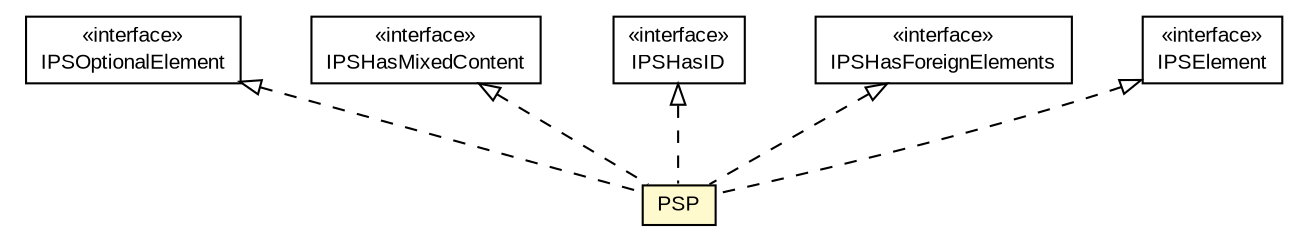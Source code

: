 #!/usr/local/bin/dot
#
# Class diagram 
# Generated by UMLGraph version 5.1 (http://www.umlgraph.org/)
#

digraph G {
	edge [fontname="arial",fontsize=10,labelfontname="arial",labelfontsize=10];
	node [fontname="arial",fontsize=10,shape=plaintext];
	nodesep=0.25;
	ranksep=0.5;
	// com.helger.schematron.pure.model.PSP
	c7372 [label=<<table title="com.helger.schematron.pure.model.PSP" border="0" cellborder="1" cellspacing="0" cellpadding="2" port="p" bgcolor="lemonChiffon" href="./PSP.html">
		<tr><td><table border="0" cellspacing="0" cellpadding="1">
<tr><td align="center" balign="center"> PSP </td></tr>
		</table></td></tr>
		</table>>, fontname="arial", fontcolor="black", fontsize=10.0];
	// com.helger.schematron.pure.model.IPSOptionalElement
	c7386 [label=<<table title="com.helger.schematron.pure.model.IPSOptionalElement" border="0" cellborder="1" cellspacing="0" cellpadding="2" port="p" href="./IPSOptionalElement.html">
		<tr><td><table border="0" cellspacing="0" cellpadding="1">
<tr><td align="center" balign="center"> &#171;interface&#187; </td></tr>
<tr><td align="center" balign="center"> IPSOptionalElement </td></tr>
		</table></td></tr>
		</table>>, fontname="arial", fontcolor="black", fontsize=10.0];
	// com.helger.schematron.pure.model.IPSHasMixedContent
	c7389 [label=<<table title="com.helger.schematron.pure.model.IPSHasMixedContent" border="0" cellborder="1" cellspacing="0" cellpadding="2" port="p" href="./IPSHasMixedContent.html">
		<tr><td><table border="0" cellspacing="0" cellpadding="1">
<tr><td align="center" balign="center"> &#171;interface&#187; </td></tr>
<tr><td align="center" balign="center"> IPSHasMixedContent </td></tr>
		</table></td></tr>
		</table>>, fontname="arial", fontcolor="black", fontsize=10.0];
	// com.helger.schematron.pure.model.IPSHasID
	c7393 [label=<<table title="com.helger.schematron.pure.model.IPSHasID" border="0" cellborder="1" cellspacing="0" cellpadding="2" port="p" href="./IPSHasID.html">
		<tr><td><table border="0" cellspacing="0" cellpadding="1">
<tr><td align="center" balign="center"> &#171;interface&#187; </td></tr>
<tr><td align="center" balign="center"> IPSHasID </td></tr>
		</table></td></tr>
		</table>>, fontname="arial", fontcolor="black", fontsize=10.0];
	// com.helger.schematron.pure.model.IPSHasForeignElements
	c7394 [label=<<table title="com.helger.schematron.pure.model.IPSHasForeignElements" border="0" cellborder="1" cellspacing="0" cellpadding="2" port="p" href="./IPSHasForeignElements.html">
		<tr><td><table border="0" cellspacing="0" cellpadding="1">
<tr><td align="center" balign="center"> &#171;interface&#187; </td></tr>
<tr><td align="center" balign="center"> IPSHasForeignElements </td></tr>
		</table></td></tr>
		</table>>, fontname="arial", fontcolor="black", fontsize=10.0];
	// com.helger.schematron.pure.model.IPSElement
	c7397 [label=<<table title="com.helger.schematron.pure.model.IPSElement" border="0" cellborder="1" cellspacing="0" cellpadding="2" port="p" href="./IPSElement.html">
		<tr><td><table border="0" cellspacing="0" cellpadding="1">
<tr><td align="center" balign="center"> &#171;interface&#187; </td></tr>
<tr><td align="center" balign="center"> IPSElement </td></tr>
		</table></td></tr>
		</table>>, fontname="arial", fontcolor="black", fontsize=10.0];
	//com.helger.schematron.pure.model.PSP implements com.helger.schematron.pure.model.IPSElement
	c7397:p -> c7372:p [dir=back,arrowtail=empty,style=dashed];
	//com.helger.schematron.pure.model.PSP implements com.helger.schematron.pure.model.IPSOptionalElement
	c7386:p -> c7372:p [dir=back,arrowtail=empty,style=dashed];
	//com.helger.schematron.pure.model.PSP implements com.helger.schematron.pure.model.IPSHasForeignElements
	c7394:p -> c7372:p [dir=back,arrowtail=empty,style=dashed];
	//com.helger.schematron.pure.model.PSP implements com.helger.schematron.pure.model.IPSHasMixedContent
	c7389:p -> c7372:p [dir=back,arrowtail=empty,style=dashed];
	//com.helger.schematron.pure.model.PSP implements com.helger.schematron.pure.model.IPSHasID
	c7393:p -> c7372:p [dir=back,arrowtail=empty,style=dashed];
}

